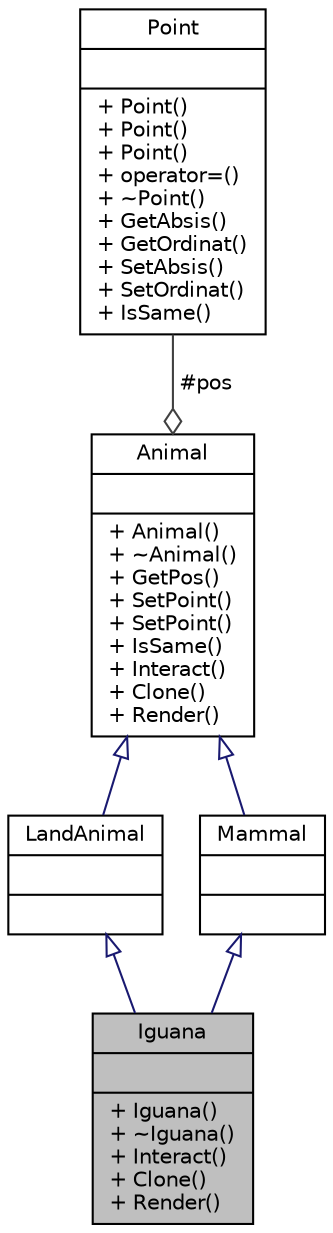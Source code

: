 digraph "Iguana"
{
  edge [fontname="Helvetica",fontsize="10",labelfontname="Helvetica",labelfontsize="10"];
  node [fontname="Helvetica",fontsize="10",shape=record];
  Node1 [label="{Iguana\n||+ Iguana()\l+ ~Iguana()\l+ Interact()\l+ Clone()\l+ Render()\l}",height=0.2,width=0.4,color="black", fillcolor="grey75", style="filled", fontcolor="black"];
  Node2 -> Node1 [dir="back",color="midnightblue",fontsize="10",style="solid",arrowtail="onormal"];
  Node2 [label="{LandAnimal\n||}",height=0.2,width=0.4,color="black", fillcolor="white", style="filled",URL="$classLandAnimal.html"];
  Node3 -> Node2 [dir="back",color="midnightblue",fontsize="10",style="solid",arrowtail="onormal"];
  Node3 [label="{Animal\n||+ Animal()\l+ ~Animal()\l+ GetPos()\l+ SetPoint()\l+ SetPoint()\l+ IsSame()\l+ Interact()\l+ Clone()\l+ Render()\l}",height=0.2,width=0.4,color="black", fillcolor="white", style="filled",URL="$classAnimal.html"];
  Node4 -> Node3 [color="grey25",fontsize="10",style="solid",label=" #pos" ,arrowhead="odiamond"];
  Node4 [label="{Point\n||+ Point()\l+ Point()\l+ Point()\l+ operator=()\l+ ~Point()\l+ GetAbsis()\l+ GetOrdinat()\l+ SetAbsis()\l+ SetOrdinat()\l+ IsSame()\l}",height=0.2,width=0.4,color="black", fillcolor="white", style="filled",URL="$classPoint.html"];
  Node5 -> Node1 [dir="back",color="midnightblue",fontsize="10",style="solid",arrowtail="onormal"];
  Node5 [label="{Mammal\n||}",height=0.2,width=0.4,color="black", fillcolor="white", style="filled",URL="$classMammal.html"];
  Node3 -> Node5 [dir="back",color="midnightblue",fontsize="10",style="solid",arrowtail="onormal"];
}
